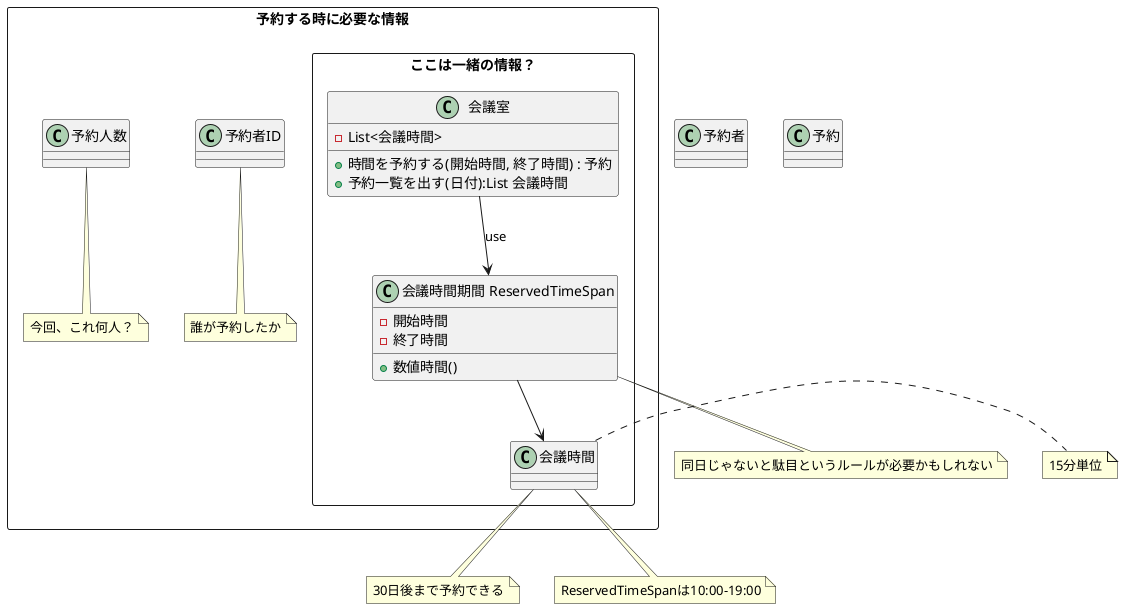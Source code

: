 @startuml

class 予約者
class 予約

rectangle 予約する時に必要な情報 {
    class 予約者ID
    rectangle ここは一緒の情報？ {
        class "会議室" as MeetingRooms
        {
            - List<会議時間>
            + 時間を予約する(開始時間, 終了時間) : 予約
            + 予約一覧を出す(日付):List 会議時間
        }
        class "会議時間期間 ReservedTimeSpan" as ReservedTimeSpan {
            - 開始時間
            - 終了時間
            + 数値時間() 
        }
        class "会議時間" as ReservedTime {

        }
    }
    ReservedTimeSpan --> ReservedTime
    MeetingRooms --> ReservedTimeSpan : use
    class 予約人数
    class 予約者ID
    note bottom of 予約者ID
    誰が予約したか
    end note 
    note bottom of 予約人数
    今回、これ何人？
    end note
}

note right of ReservedTime
15分単位
end note
note bottom of ReservedTime
30日後まで予約できる
end note
note bottom of ReservedTime
ReservedTimeSpanは10:00-19:00
end note

note bottom of ReservedTimeSpan
同日じゃないと駄目というルールが必要かもしれない
end note

@enduml